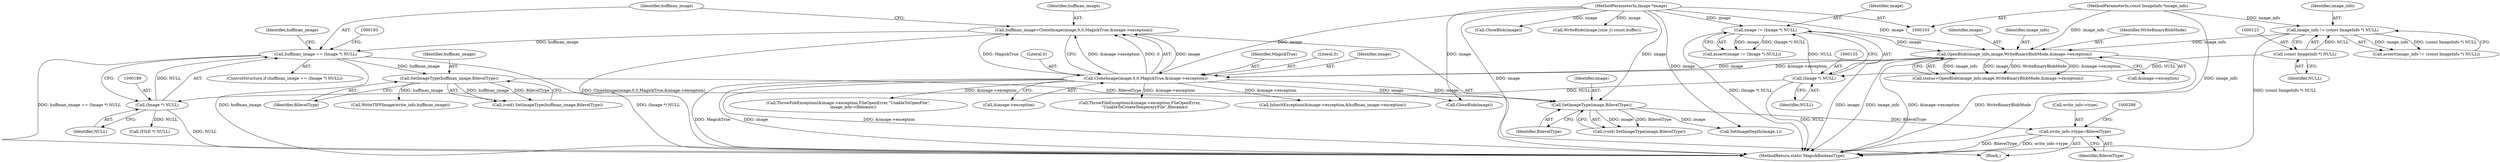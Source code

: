 digraph "0_ImageMagick_10b3823a7619ed22d42764733eb052c4159bc8c1_3@pointer" {
"1000282" [label="(Call,write_info->type=BilevelType)"];
"1000269" [label="(Call,SetImageType(image,BilevelType))"];
"1000176" [label="(Call,CloneImage(image,0,0,MagickTrue,&image->exception))"];
"1000160" [label="(Call,OpenBlob(image_info,image,WriteBinaryBlobMode,&image->exception))"];
"1000120" [label="(Call,image_info != (const ImageInfo *) NULL)"];
"1000104" [label="(MethodParameterIn,const ImageInfo *image_info)"];
"1000122" [label="(Call,(const ImageInfo *) NULL)"];
"1000132" [label="(Call,image != (Image *) NULL)"];
"1000105" [label="(MethodParameterIn,Image *image)"];
"1000134" [label="(Call,(Image *) NULL)"];
"1000255" [label="(Call,SetImageType(huffman_image,BilevelType))"];
"1000186" [label="(Call,huffman_image == (Image *) NULL)"];
"1000174" [label="(Call,huffman_image=CloneImage(image,0,0,MagickTrue,&image->exception))"];
"1000188" [label="(Call,(Image *) NULL)"];
"1000519" [label="(Call,CloseBlob(image))"];
"1000274" [label="(Call,SetImageDepth(image,1))"];
"1000283" [label="(Call,write_info->type)"];
"1000106" [label="(Block,)"];
"1000267" [label="(Call,(void) SetImageType(image,BilevelType))"];
"1000179" [label="(Literal,0)"];
"1000163" [label="(Identifier,WriteBinaryBlobMode)"];
"1000136" [label="(Identifier,NULL)"];
"1000120" [label="(Call,image_info != (const ImageInfo *) NULL)"];
"1000295" [label="(Call,WriteTIFFImage(write_info,huffman_image))"];
"1000286" [label="(Identifier,BilevelType)"];
"1000180" [label="(Identifier,MagickTrue)"];
"1000194" [label="(Call,CloseBlob(image))"];
"1000270" [label="(Identifier,image)"];
"1000205" [label="(Call,(FILE *) NULL)"];
"1000174" [label="(Call,huffman_image=CloneImage(image,0,0,MagickTrue,&image->exception))"];
"1000119" [label="(Call,assert(image_info != (const ImageInfo *) NULL))"];
"1000253" [label="(Call,(void) SetImageType(huffman_image,BilevelType))"];
"1000311" [label="(Call,InheritException(&image->exception,&huffman_image->exception))"];
"1000124" [label="(Identifier,NULL)"];
"1000178" [label="(Literal,0)"];
"1000133" [label="(Identifier,image)"];
"1000256" [label="(Identifier,huffman_image)"];
"1000255" [label="(Call,SetImageType(huffman_image,BilevelType))"];
"1000190" [label="(Identifier,NULL)"];
"1000487" [label="(Call,WriteBlob(image,(size_t) count,buffer))"];
"1000186" [label="(Call,huffman_image == (Image *) NULL)"];
"1000176" [label="(Call,CloneImage(image,0,0,MagickTrue,&image->exception))"];
"1000187" [label="(Identifier,huffman_image)"];
"1000131" [label="(Call,assert(image != (Image *) NULL))"];
"1000257" [label="(Identifier,BilevelType)"];
"1000269" [label="(Call,SetImageType(image,BilevelType))"];
"1000200" [label="(Identifier,huffman_image)"];
"1000282" [label="(Call,write_info->type=BilevelType)"];
"1000175" [label="(Identifier,huffman_image)"];
"1000161" [label="(Identifier,image_info)"];
"1000158" [label="(Call,status=OpenBlob(image_info,image,WriteBinaryBlobMode,&image->exception))"];
"1000358" [label="(Call,ThrowFileException(&image->exception,FileOpenError,\"UnableToOpenFile\",\n        image_info->filename))"];
"1000185" [label="(ControlStructure,if (huffman_image == (Image *) NULL))"];
"1000181" [label="(Call,&image->exception)"];
"1000271" [label="(Identifier,BilevelType)"];
"1000177" [label="(Identifier,image)"];
"1000234" [label="(Call,ThrowFileException(&image->exception,FileOpenError,\n        \"UnableToCreateTemporaryFile\",filename))"];
"1000134" [label="(Call,(Image *) NULL)"];
"1000523" [label="(MethodReturn,static MagickBooleanType)"];
"1000122" [label="(Call,(const ImageInfo *) NULL)"];
"1000164" [label="(Call,&image->exception)"];
"1000160" [label="(Call,OpenBlob(image_info,image,WriteBinaryBlobMode,&image->exception))"];
"1000162" [label="(Identifier,image)"];
"1000104" [label="(MethodParameterIn,const ImageInfo *image_info)"];
"1000132" [label="(Call,image != (Image *) NULL)"];
"1000105" [label="(MethodParameterIn,Image *image)"];
"1000121" [label="(Identifier,image_info)"];
"1000188" [label="(Call,(Image *) NULL)"];
"1000282" -> "1000106"  [label="AST: "];
"1000282" -> "1000286"  [label="CFG: "];
"1000283" -> "1000282"  [label="AST: "];
"1000286" -> "1000282"  [label="AST: "];
"1000288" -> "1000282"  [label="CFG: "];
"1000282" -> "1000523"  [label="DDG: BilevelType"];
"1000282" -> "1000523"  [label="DDG: write_info->type"];
"1000269" -> "1000282"  [label="DDG: BilevelType"];
"1000269" -> "1000267"  [label="AST: "];
"1000269" -> "1000271"  [label="CFG: "];
"1000270" -> "1000269"  [label="AST: "];
"1000271" -> "1000269"  [label="AST: "];
"1000267" -> "1000269"  [label="CFG: "];
"1000269" -> "1000267"  [label="DDG: image"];
"1000269" -> "1000267"  [label="DDG: BilevelType"];
"1000176" -> "1000269"  [label="DDG: image"];
"1000105" -> "1000269"  [label="DDG: image"];
"1000255" -> "1000269"  [label="DDG: BilevelType"];
"1000269" -> "1000274"  [label="DDG: image"];
"1000176" -> "1000174"  [label="AST: "];
"1000176" -> "1000181"  [label="CFG: "];
"1000177" -> "1000176"  [label="AST: "];
"1000178" -> "1000176"  [label="AST: "];
"1000179" -> "1000176"  [label="AST: "];
"1000180" -> "1000176"  [label="AST: "];
"1000181" -> "1000176"  [label="AST: "];
"1000174" -> "1000176"  [label="CFG: "];
"1000176" -> "1000523"  [label="DDG: &image->exception"];
"1000176" -> "1000523"  [label="DDG: MagickTrue"];
"1000176" -> "1000523"  [label="DDG: image"];
"1000176" -> "1000174"  [label="DDG: &image->exception"];
"1000176" -> "1000174"  [label="DDG: 0"];
"1000176" -> "1000174"  [label="DDG: image"];
"1000176" -> "1000174"  [label="DDG: MagickTrue"];
"1000160" -> "1000176"  [label="DDG: image"];
"1000160" -> "1000176"  [label="DDG: &image->exception"];
"1000105" -> "1000176"  [label="DDG: image"];
"1000176" -> "1000194"  [label="DDG: image"];
"1000176" -> "1000234"  [label="DDG: &image->exception"];
"1000176" -> "1000311"  [label="DDG: &image->exception"];
"1000176" -> "1000358"  [label="DDG: &image->exception"];
"1000160" -> "1000158"  [label="AST: "];
"1000160" -> "1000164"  [label="CFG: "];
"1000161" -> "1000160"  [label="AST: "];
"1000162" -> "1000160"  [label="AST: "];
"1000163" -> "1000160"  [label="AST: "];
"1000164" -> "1000160"  [label="AST: "];
"1000158" -> "1000160"  [label="CFG: "];
"1000160" -> "1000523"  [label="DDG: &image->exception"];
"1000160" -> "1000523"  [label="DDG: WriteBinaryBlobMode"];
"1000160" -> "1000523"  [label="DDG: image"];
"1000160" -> "1000523"  [label="DDG: image_info"];
"1000160" -> "1000158"  [label="DDG: image_info"];
"1000160" -> "1000158"  [label="DDG: image"];
"1000160" -> "1000158"  [label="DDG: WriteBinaryBlobMode"];
"1000160" -> "1000158"  [label="DDG: &image->exception"];
"1000120" -> "1000160"  [label="DDG: image_info"];
"1000104" -> "1000160"  [label="DDG: image_info"];
"1000132" -> "1000160"  [label="DDG: image"];
"1000105" -> "1000160"  [label="DDG: image"];
"1000120" -> "1000119"  [label="AST: "];
"1000120" -> "1000122"  [label="CFG: "];
"1000121" -> "1000120"  [label="AST: "];
"1000122" -> "1000120"  [label="AST: "];
"1000119" -> "1000120"  [label="CFG: "];
"1000120" -> "1000523"  [label="DDG: (const ImageInfo *) NULL"];
"1000120" -> "1000119"  [label="DDG: image_info"];
"1000120" -> "1000119"  [label="DDG: (const ImageInfo *) NULL"];
"1000104" -> "1000120"  [label="DDG: image_info"];
"1000122" -> "1000120"  [label="DDG: NULL"];
"1000104" -> "1000103"  [label="AST: "];
"1000104" -> "1000523"  [label="DDG: image_info"];
"1000122" -> "1000124"  [label="CFG: "];
"1000123" -> "1000122"  [label="AST: "];
"1000124" -> "1000122"  [label="AST: "];
"1000122" -> "1000134"  [label="DDG: NULL"];
"1000132" -> "1000131"  [label="AST: "];
"1000132" -> "1000134"  [label="CFG: "];
"1000133" -> "1000132"  [label="AST: "];
"1000134" -> "1000132"  [label="AST: "];
"1000131" -> "1000132"  [label="CFG: "];
"1000132" -> "1000523"  [label="DDG: (Image *) NULL"];
"1000132" -> "1000131"  [label="DDG: image"];
"1000132" -> "1000131"  [label="DDG: (Image *) NULL"];
"1000105" -> "1000132"  [label="DDG: image"];
"1000134" -> "1000132"  [label="DDG: NULL"];
"1000105" -> "1000103"  [label="AST: "];
"1000105" -> "1000523"  [label="DDG: image"];
"1000105" -> "1000194"  [label="DDG: image"];
"1000105" -> "1000274"  [label="DDG: image"];
"1000105" -> "1000487"  [label="DDG: image"];
"1000105" -> "1000519"  [label="DDG: image"];
"1000134" -> "1000136"  [label="CFG: "];
"1000135" -> "1000134"  [label="AST: "];
"1000136" -> "1000134"  [label="AST: "];
"1000134" -> "1000523"  [label="DDG: NULL"];
"1000134" -> "1000188"  [label="DDG: NULL"];
"1000255" -> "1000253"  [label="AST: "];
"1000255" -> "1000257"  [label="CFG: "];
"1000256" -> "1000255"  [label="AST: "];
"1000257" -> "1000255"  [label="AST: "];
"1000253" -> "1000255"  [label="CFG: "];
"1000255" -> "1000253"  [label="DDG: huffman_image"];
"1000255" -> "1000253"  [label="DDG: BilevelType"];
"1000186" -> "1000255"  [label="DDG: huffman_image"];
"1000255" -> "1000295"  [label="DDG: huffman_image"];
"1000186" -> "1000185"  [label="AST: "];
"1000186" -> "1000188"  [label="CFG: "];
"1000187" -> "1000186"  [label="AST: "];
"1000188" -> "1000186"  [label="AST: "];
"1000193" -> "1000186"  [label="CFG: "];
"1000200" -> "1000186"  [label="CFG: "];
"1000186" -> "1000523"  [label="DDG: (Image *) NULL"];
"1000186" -> "1000523"  [label="DDG: huffman_image == (Image *) NULL"];
"1000186" -> "1000523"  [label="DDG: huffman_image"];
"1000174" -> "1000186"  [label="DDG: huffman_image"];
"1000188" -> "1000186"  [label="DDG: NULL"];
"1000174" -> "1000106"  [label="AST: "];
"1000175" -> "1000174"  [label="AST: "];
"1000187" -> "1000174"  [label="CFG: "];
"1000174" -> "1000523"  [label="DDG: CloneImage(image,0,0,MagickTrue,&image->exception)"];
"1000188" -> "1000190"  [label="CFG: "];
"1000189" -> "1000188"  [label="AST: "];
"1000190" -> "1000188"  [label="AST: "];
"1000188" -> "1000523"  [label="DDG: NULL"];
"1000188" -> "1000205"  [label="DDG: NULL"];
}
